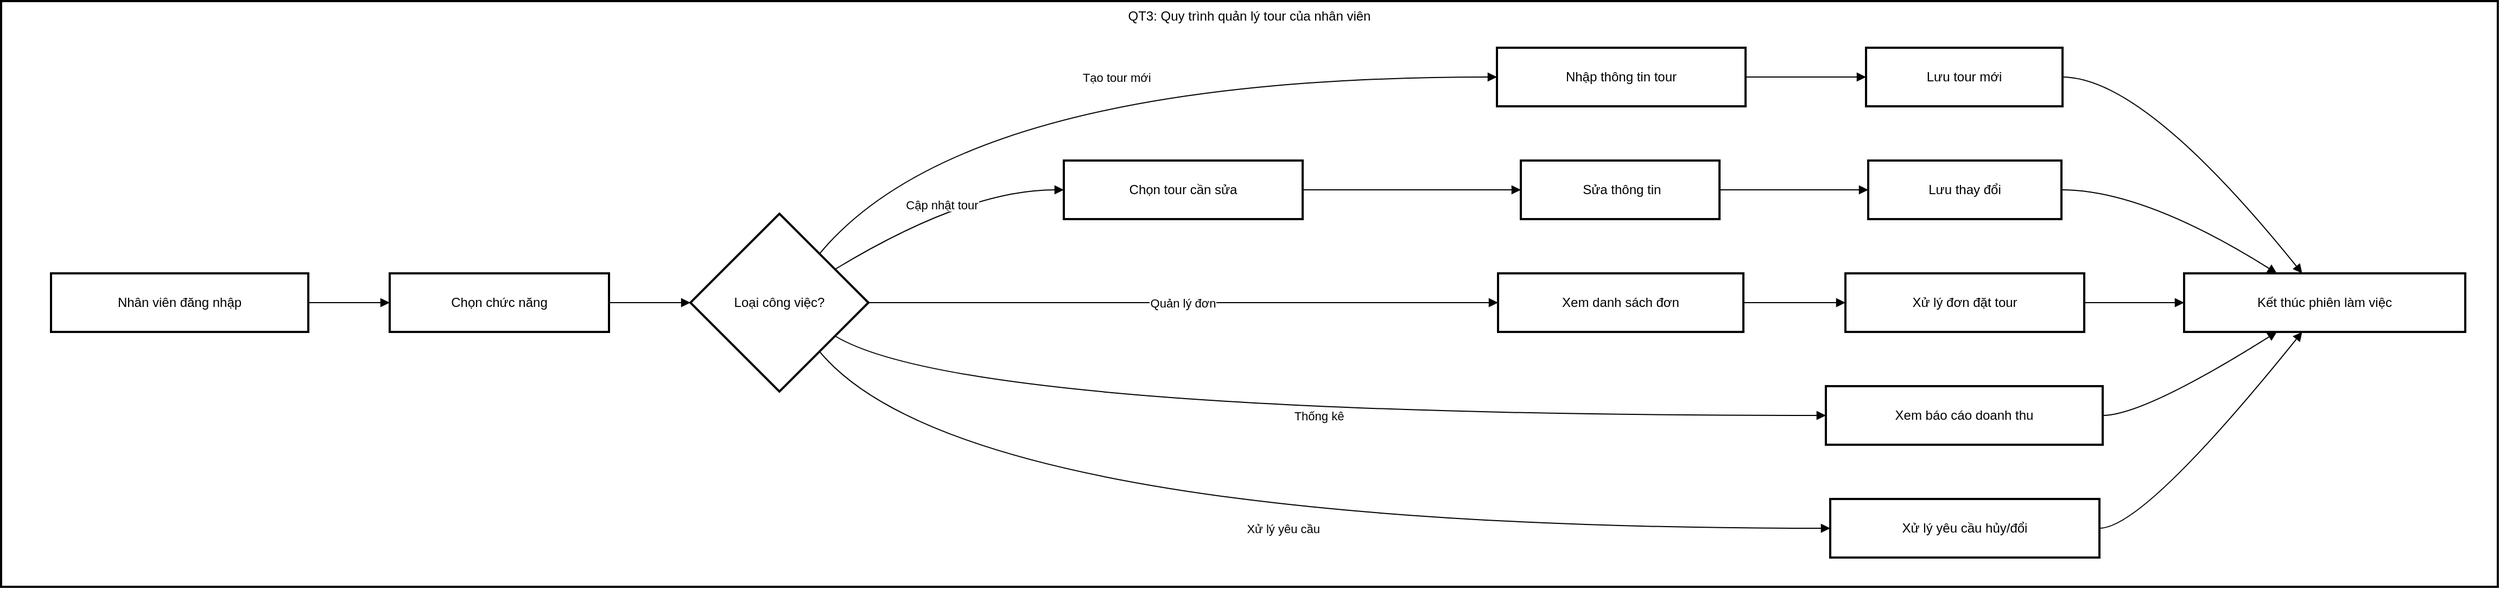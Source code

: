 <mxfile version="28.2.0">
  <diagram name="Trang-1" id="srJrSaZIlaNbt1nphApM">
    <mxGraphModel dx="-3888" dy="1036" grid="1" gridSize="10" guides="1" tooltips="1" connect="1" arrows="1" fold="1" page="1" pageScale="1" pageWidth="827" pageHeight="1169" math="0" shadow="0">
      <root>
        <mxCell id="0" />
        <mxCell id="1" parent="0" />
        <mxCell id="kMRqnWzFU43KDIC9C-1_-1" value="QT3: Quy trình quản lý tour của nhân viên" style="whiteSpace=wrap;strokeWidth=2;verticalAlign=top;" vertex="1" parent="1">
          <mxGeometry x="6558" y="430" width="2300" height="540" as="geometry" />
        </mxCell>
        <mxCell id="kMRqnWzFU43KDIC9C-1_-2" value="Nhân viên đăng nhập" style="whiteSpace=wrap;strokeWidth=2;" vertex="1" parent="kMRqnWzFU43KDIC9C-1_-1">
          <mxGeometry x="46" y="251" width="237" height="54" as="geometry" />
        </mxCell>
        <mxCell id="kMRqnWzFU43KDIC9C-1_-3" value="Chọn chức năng" style="whiteSpace=wrap;strokeWidth=2;" vertex="1" parent="kMRqnWzFU43KDIC9C-1_-1">
          <mxGeometry x="358" y="251" width="202" height="54" as="geometry" />
        </mxCell>
        <mxCell id="kMRqnWzFU43KDIC9C-1_-4" value="Loại công việc?" style="rhombus;strokeWidth=2;whiteSpace=wrap;" vertex="1" parent="kMRqnWzFU43KDIC9C-1_-1">
          <mxGeometry x="635" y="196" width="164" height="164" as="geometry" />
        </mxCell>
        <mxCell id="kMRqnWzFU43KDIC9C-1_-5" value="Nhập thông tin tour" style="whiteSpace=wrap;strokeWidth=2;" vertex="1" parent="kMRqnWzFU43KDIC9C-1_-1">
          <mxGeometry x="1378" y="43" width="229" height="54" as="geometry" />
        </mxCell>
        <mxCell id="kMRqnWzFU43KDIC9C-1_-6" value="Lưu tour mới" style="whiteSpace=wrap;strokeWidth=2;" vertex="1" parent="kMRqnWzFU43KDIC9C-1_-1">
          <mxGeometry x="1718" y="43" width="181" height="54" as="geometry" />
        </mxCell>
        <mxCell id="kMRqnWzFU43KDIC9C-1_-7" value="Chọn tour cần sửa" style="whiteSpace=wrap;strokeWidth=2;" vertex="1" parent="kMRqnWzFU43KDIC9C-1_-1">
          <mxGeometry x="979" y="147" width="220" height="54" as="geometry" />
        </mxCell>
        <mxCell id="kMRqnWzFU43KDIC9C-1_-8" value=" Sửa thông tin" style="whiteSpace=wrap;strokeWidth=2;" vertex="1" parent="kMRqnWzFU43KDIC9C-1_-1">
          <mxGeometry x="1400" y="147" width="183" height="54" as="geometry" />
        </mxCell>
        <mxCell id="kMRqnWzFU43KDIC9C-1_-9" value="Lưu thay đổi" style="whiteSpace=wrap;strokeWidth=2;" vertex="1" parent="kMRqnWzFU43KDIC9C-1_-1">
          <mxGeometry x="1720" y="147" width="178" height="54" as="geometry" />
        </mxCell>
        <mxCell id="kMRqnWzFU43KDIC9C-1_-10" value="Xem danh sách đơn" style="whiteSpace=wrap;strokeWidth=2;" vertex="1" parent="kMRqnWzFU43KDIC9C-1_-1">
          <mxGeometry x="1379" y="251" width="226" height="54" as="geometry" />
        </mxCell>
        <mxCell id="kMRqnWzFU43KDIC9C-1_-11" value="Xử lý đơn đặt tour" style="whiteSpace=wrap;strokeWidth=2;" vertex="1" parent="kMRqnWzFU43KDIC9C-1_-1">
          <mxGeometry x="1699" y="251" width="220" height="54" as="geometry" />
        </mxCell>
        <mxCell id="kMRqnWzFU43KDIC9C-1_-12" value="Xem báo cáo doanh thu" style="whiteSpace=wrap;strokeWidth=2;" vertex="1" parent="kMRqnWzFU43KDIC9C-1_-1">
          <mxGeometry x="1681" y="355" width="255" height="54" as="geometry" />
        </mxCell>
        <mxCell id="kMRqnWzFU43KDIC9C-1_-13" value="Xử lý yêu cầu hủy/đổi" style="whiteSpace=wrap;strokeWidth=2;" vertex="1" parent="kMRqnWzFU43KDIC9C-1_-1">
          <mxGeometry x="1685" y="459" width="248" height="54" as="geometry" />
        </mxCell>
        <mxCell id="kMRqnWzFU43KDIC9C-1_-14" value="Kết thúc phiên làm việc" style="whiteSpace=wrap;strokeWidth=2;" vertex="1" parent="kMRqnWzFU43KDIC9C-1_-1">
          <mxGeometry x="2011" y="251" width="259" height="54" as="geometry" />
        </mxCell>
        <mxCell id="kMRqnWzFU43KDIC9C-1_-15" value="" style="curved=1;startArrow=none;endArrow=block;exitX=1;exitY=0.5;entryX=0;entryY=0.5;rounded=0;" edge="1" parent="kMRqnWzFU43KDIC9C-1_-1" source="kMRqnWzFU43KDIC9C-1_-2" target="kMRqnWzFU43KDIC9C-1_-3">
          <mxGeometry relative="1" as="geometry">
            <Array as="points" />
          </mxGeometry>
        </mxCell>
        <mxCell id="kMRqnWzFU43KDIC9C-1_-16" value="" style="curved=1;startArrow=none;endArrow=block;exitX=1;exitY=0.5;entryX=0;entryY=0.5;rounded=0;" edge="1" parent="kMRqnWzFU43KDIC9C-1_-1" source="kMRqnWzFU43KDIC9C-1_-3" target="kMRqnWzFU43KDIC9C-1_-4">
          <mxGeometry relative="1" as="geometry">
            <Array as="points" />
          </mxGeometry>
        </mxCell>
        <mxCell id="kMRqnWzFU43KDIC9C-1_-17" value="Tạo tour mới" style="curved=1;startArrow=none;endArrow=block;exitX=0.91;exitY=0;entryX=0;entryY=0.5;rounded=0;" edge="1" parent="kMRqnWzFU43KDIC9C-1_-1" source="kMRqnWzFU43KDIC9C-1_-4" target="kMRqnWzFU43KDIC9C-1_-5">
          <mxGeometry relative="1" as="geometry">
            <Array as="points">
              <mxPoint x="889" y="70" />
            </Array>
          </mxGeometry>
        </mxCell>
        <mxCell id="kMRqnWzFU43KDIC9C-1_-18" value="" style="curved=1;startArrow=none;endArrow=block;exitX=1;exitY=0.5;entryX=0;entryY=0.5;rounded=0;" edge="1" parent="kMRqnWzFU43KDIC9C-1_-1" source="kMRqnWzFU43KDIC9C-1_-5" target="kMRqnWzFU43KDIC9C-1_-6">
          <mxGeometry relative="1" as="geometry">
            <Array as="points" />
          </mxGeometry>
        </mxCell>
        <mxCell id="kMRqnWzFU43KDIC9C-1_-19" value="Cập nhật tour" style="curved=1;startArrow=none;endArrow=block;exitX=1;exitY=0.2;entryX=0;entryY=0.5;rounded=0;" edge="1" parent="kMRqnWzFU43KDIC9C-1_-1" source="kMRqnWzFU43KDIC9C-1_-4" target="kMRqnWzFU43KDIC9C-1_-7">
          <mxGeometry relative="1" as="geometry">
            <Array as="points">
              <mxPoint x="889" y="174" />
            </Array>
          </mxGeometry>
        </mxCell>
        <mxCell id="kMRqnWzFU43KDIC9C-1_-20" value="" style="curved=1;startArrow=none;endArrow=block;exitX=1;exitY=0.5;entryX=0;entryY=0.5;rounded=0;" edge="1" parent="kMRqnWzFU43KDIC9C-1_-1" source="kMRqnWzFU43KDIC9C-1_-7" target="kMRqnWzFU43KDIC9C-1_-8">
          <mxGeometry relative="1" as="geometry">
            <Array as="points" />
          </mxGeometry>
        </mxCell>
        <mxCell id="kMRqnWzFU43KDIC9C-1_-21" value="" style="curved=1;startArrow=none;endArrow=block;exitX=1;exitY=0.5;entryX=0;entryY=0.5;rounded=0;" edge="1" parent="kMRqnWzFU43KDIC9C-1_-1" source="kMRqnWzFU43KDIC9C-1_-8" target="kMRqnWzFU43KDIC9C-1_-9">
          <mxGeometry relative="1" as="geometry">
            <Array as="points" />
          </mxGeometry>
        </mxCell>
        <mxCell id="kMRqnWzFU43KDIC9C-1_-22" value="Quản lý đơn" style="curved=1;startArrow=none;endArrow=block;exitX=1;exitY=0.5;entryX=0;entryY=0.5;rounded=0;" edge="1" parent="kMRqnWzFU43KDIC9C-1_-1" source="kMRqnWzFU43KDIC9C-1_-4" target="kMRqnWzFU43KDIC9C-1_-10">
          <mxGeometry relative="1" as="geometry">
            <Array as="points" />
          </mxGeometry>
        </mxCell>
        <mxCell id="kMRqnWzFU43KDIC9C-1_-23" value="" style="curved=1;startArrow=none;endArrow=block;exitX=1;exitY=0.5;entryX=0;entryY=0.5;rounded=0;" edge="1" parent="kMRqnWzFU43KDIC9C-1_-1" source="kMRqnWzFU43KDIC9C-1_-10" target="kMRqnWzFU43KDIC9C-1_-11">
          <mxGeometry relative="1" as="geometry">
            <Array as="points" />
          </mxGeometry>
        </mxCell>
        <mxCell id="kMRqnWzFU43KDIC9C-1_-24" value="Thống kê" style="curved=1;startArrow=none;endArrow=block;exitX=1;exitY=0.8;entryX=0;entryY=0.5;rounded=0;" edge="1" parent="kMRqnWzFU43KDIC9C-1_-1" source="kMRqnWzFU43KDIC9C-1_-4" target="kMRqnWzFU43KDIC9C-1_-12">
          <mxGeometry relative="1" as="geometry">
            <Array as="points">
              <mxPoint x="889" y="382" />
            </Array>
          </mxGeometry>
        </mxCell>
        <mxCell id="kMRqnWzFU43KDIC9C-1_-25" value="Xử lý yêu cầu" style="curved=1;startArrow=none;endArrow=block;exitX=0.91;exitY=1;entryX=0;entryY=0.5;rounded=0;" edge="1" parent="kMRqnWzFU43KDIC9C-1_-1" source="kMRqnWzFU43KDIC9C-1_-4" target="kMRqnWzFU43KDIC9C-1_-13">
          <mxGeometry relative="1" as="geometry">
            <Array as="points">
              <mxPoint x="889" y="486" />
            </Array>
          </mxGeometry>
        </mxCell>
        <mxCell id="kMRqnWzFU43KDIC9C-1_-26" value="" style="curved=1;startArrow=none;endArrow=block;exitX=1;exitY=0.5;entryX=0.42;entryY=0;rounded=0;" edge="1" parent="kMRqnWzFU43KDIC9C-1_-1" source="kMRqnWzFU43KDIC9C-1_-6" target="kMRqnWzFU43KDIC9C-1_-14">
          <mxGeometry relative="1" as="geometry">
            <Array as="points">
              <mxPoint x="1974" y="70" />
            </Array>
          </mxGeometry>
        </mxCell>
        <mxCell id="kMRqnWzFU43KDIC9C-1_-27" value="" style="curved=1;startArrow=none;endArrow=block;exitX=1;exitY=0.5;entryX=0.33;entryY=0;rounded=0;" edge="1" parent="kMRqnWzFU43KDIC9C-1_-1" source="kMRqnWzFU43KDIC9C-1_-9" target="kMRqnWzFU43KDIC9C-1_-14">
          <mxGeometry relative="1" as="geometry">
            <Array as="points">
              <mxPoint x="1974" y="174" />
            </Array>
          </mxGeometry>
        </mxCell>
        <mxCell id="kMRqnWzFU43KDIC9C-1_-28" value="" style="curved=1;startArrow=none;endArrow=block;exitX=1;exitY=0.5;entryX=0;entryY=0.5;rounded=0;" edge="1" parent="kMRqnWzFU43KDIC9C-1_-1" source="kMRqnWzFU43KDIC9C-1_-11" target="kMRqnWzFU43KDIC9C-1_-14">
          <mxGeometry relative="1" as="geometry">
            <Array as="points" />
          </mxGeometry>
        </mxCell>
        <mxCell id="kMRqnWzFU43KDIC9C-1_-29" value="" style="curved=1;startArrow=none;endArrow=block;exitX=1;exitY=0.5;entryX=0.33;entryY=1;rounded=0;" edge="1" parent="kMRqnWzFU43KDIC9C-1_-1" source="kMRqnWzFU43KDIC9C-1_-12" target="kMRqnWzFU43KDIC9C-1_-14">
          <mxGeometry relative="1" as="geometry">
            <Array as="points">
              <mxPoint x="1974" y="382" />
            </Array>
          </mxGeometry>
        </mxCell>
        <mxCell id="kMRqnWzFU43KDIC9C-1_-30" value="" style="curved=1;startArrow=none;endArrow=block;exitX=1;exitY=0.5;entryX=0.42;entryY=1;rounded=0;" edge="1" parent="kMRqnWzFU43KDIC9C-1_-1" source="kMRqnWzFU43KDIC9C-1_-13" target="kMRqnWzFU43KDIC9C-1_-14">
          <mxGeometry relative="1" as="geometry">
            <Array as="points">
              <mxPoint x="1974" y="486" />
            </Array>
          </mxGeometry>
        </mxCell>
      </root>
    </mxGraphModel>
  </diagram>
</mxfile>
